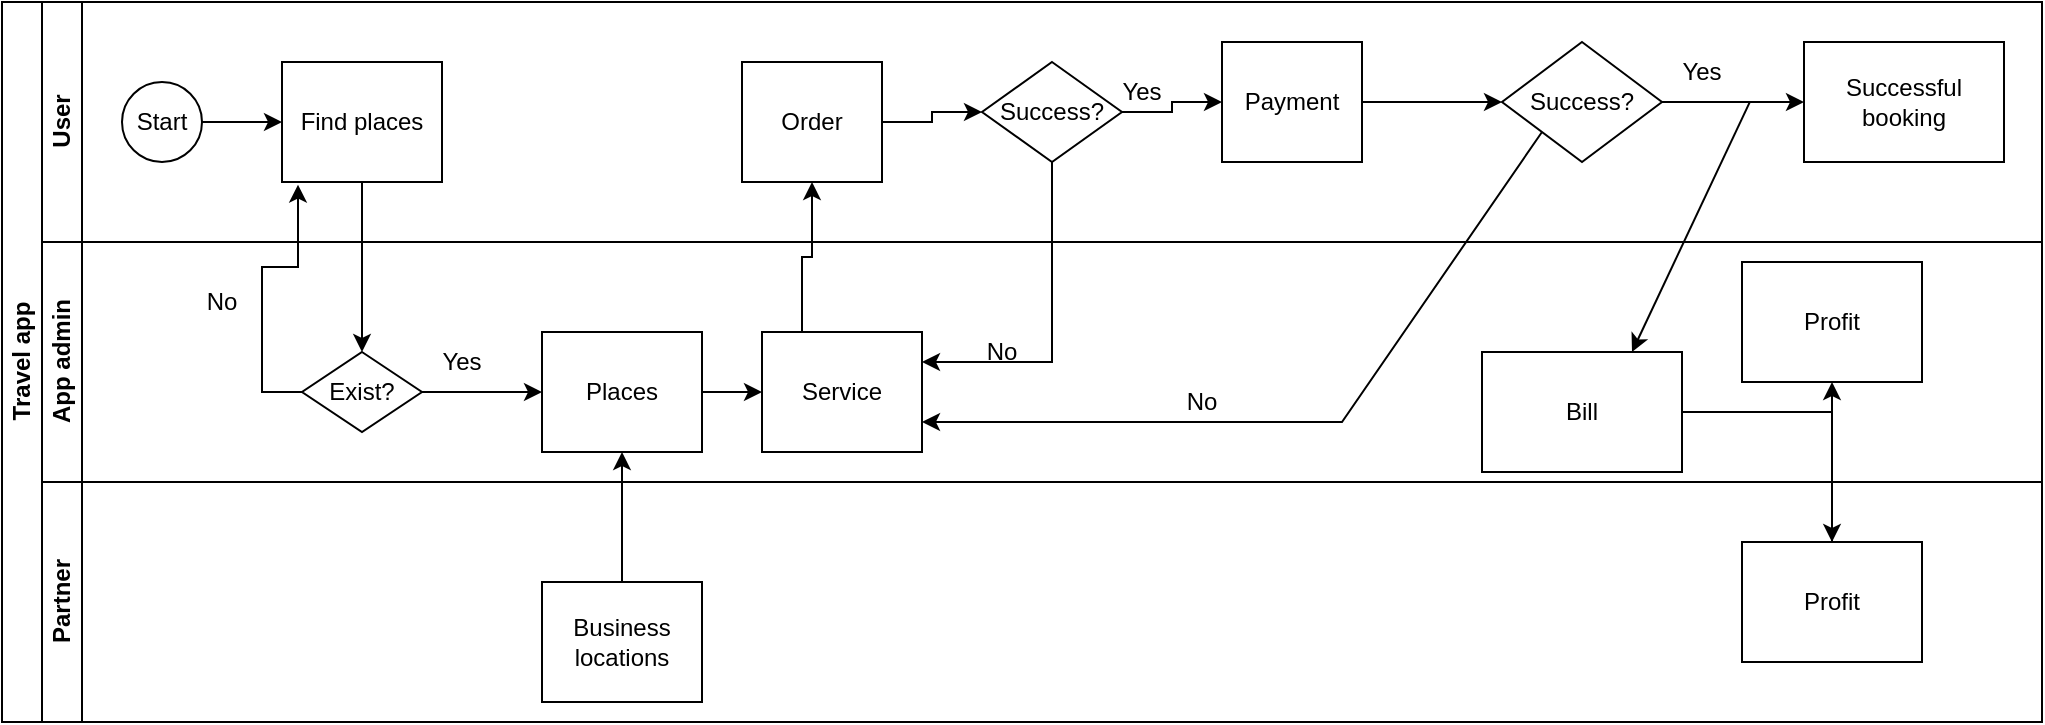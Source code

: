 <mxfile version="20.8.21" type="github">
  <diagram id="prtHgNgQTEPvFCAcTncT" name="Page-1">
    <mxGraphModel dx="1216" dy="544" grid="1" gridSize="10" guides="1" tooltips="1" connect="1" arrows="1" fold="1" page="1" pageScale="1" pageWidth="827" pageHeight="1169" math="0" shadow="0">
      <root>
        <mxCell id="0" />
        <mxCell id="1" parent="0" />
        <mxCell id="dNxyNK7c78bLwvsdeMH5-19" value="Travel app" style="swimlane;html=1;childLayout=stackLayout;resizeParent=1;resizeParentMax=0;horizontal=0;startSize=20;horizontalStack=0;" parent="1" vertex="1">
          <mxGeometry x="240" y="130" width="1020" height="360" as="geometry" />
        </mxCell>
        <mxCell id="dNxyNK7c78bLwvsdeMH5-20" value="User" style="swimlane;html=1;startSize=20;horizontal=0;" parent="dNxyNK7c78bLwvsdeMH5-19" vertex="1">
          <mxGeometry x="20" width="1000" height="120" as="geometry" />
        </mxCell>
        <mxCell id="dNxyNK7c78bLwvsdeMH5-25" value="" style="edgeStyle=orthogonalEdgeStyle;rounded=0;orthogonalLoop=1;jettySize=auto;html=1;" parent="dNxyNK7c78bLwvsdeMH5-20" source="dNxyNK7c78bLwvsdeMH5-23" target="dNxyNK7c78bLwvsdeMH5-24" edge="1">
          <mxGeometry relative="1" as="geometry" />
        </mxCell>
        <mxCell id="dNxyNK7c78bLwvsdeMH5-23" value="" style="ellipse;whiteSpace=wrap;html=1;" parent="dNxyNK7c78bLwvsdeMH5-20" vertex="1">
          <mxGeometry x="40" y="40" width="40" height="40" as="geometry" />
        </mxCell>
        <mxCell id="dNxyNK7c78bLwvsdeMH5-24" value="Find places" style="rounded=0;whiteSpace=wrap;html=1;fontFamily=Helvetica;fontSize=12;fontColor=#000000;align=center;" parent="dNxyNK7c78bLwvsdeMH5-20" vertex="1">
          <mxGeometry x="120" y="30" width="80" height="60" as="geometry" />
        </mxCell>
        <mxCell id="Ngkbx_bsK8gu2P1jllVb-1" value="Start" style="text;html=1;strokeColor=none;fillColor=none;align=center;verticalAlign=middle;whiteSpace=wrap;rounded=0;" parent="dNxyNK7c78bLwvsdeMH5-20" vertex="1">
          <mxGeometry x="30" y="45" width="60" height="30" as="geometry" />
        </mxCell>
        <mxCell id="Ngkbx_bsK8gu2P1jllVb-24" style="edgeStyle=orthogonalEdgeStyle;rounded=0;orthogonalLoop=1;jettySize=auto;html=1;exitX=1;exitY=0.5;exitDx=0;exitDy=0;entryX=0;entryY=0.5;entryDx=0;entryDy=0;" parent="dNxyNK7c78bLwvsdeMH5-20" source="Ngkbx_bsK8gu2P1jllVb-13" target="Ngkbx_bsK8gu2P1jllVb-23" edge="1">
          <mxGeometry relative="1" as="geometry" />
        </mxCell>
        <mxCell id="Ngkbx_bsK8gu2P1jllVb-13" value="Payment" style="rounded=0;whiteSpace=wrap;html=1;" parent="dNxyNK7c78bLwvsdeMH5-20" vertex="1">
          <mxGeometry x="590" y="20" width="70" height="60" as="geometry" />
        </mxCell>
        <mxCell id="Ngkbx_bsK8gu2P1jllVb-27" style="edgeStyle=orthogonalEdgeStyle;rounded=0;orthogonalLoop=1;jettySize=auto;html=1;exitX=1;exitY=0.5;exitDx=0;exitDy=0;entryX=0;entryY=0.5;entryDx=0;entryDy=0;" parent="dNxyNK7c78bLwvsdeMH5-20" source="Ngkbx_bsK8gu2P1jllVb-23" target="Ngkbx_bsK8gu2P1jllVb-25" edge="1">
          <mxGeometry relative="1" as="geometry" />
        </mxCell>
        <mxCell id="Ngkbx_bsK8gu2P1jllVb-23" value="Success?" style="rhombus;whiteSpace=wrap;html=1;" parent="dNxyNK7c78bLwvsdeMH5-20" vertex="1">
          <mxGeometry x="730" y="20" width="80" height="60" as="geometry" />
        </mxCell>
        <mxCell id="Ngkbx_bsK8gu2P1jllVb-25" value="Successful booking" style="rounded=0;whiteSpace=wrap;html=1;" parent="dNxyNK7c78bLwvsdeMH5-20" vertex="1">
          <mxGeometry x="881" y="20" width="100" height="60" as="geometry" />
        </mxCell>
        <mxCell id="Ngkbx_bsK8gu2P1jllVb-28" style="edgeStyle=orthogonalEdgeStyle;rounded=0;orthogonalLoop=1;jettySize=auto;html=1;exitX=0.5;exitY=1;exitDx=0;exitDy=0;" parent="dNxyNK7c78bLwvsdeMH5-20" source="Ngkbx_bsK8gu2P1jllVb-23" target="Ngkbx_bsK8gu2P1jllVb-23" edge="1">
          <mxGeometry relative="1" as="geometry" />
        </mxCell>
        <mxCell id="ZBHPZ6PSYdRr-Ljis9GF-8" style="edgeStyle=orthogonalEdgeStyle;rounded=0;orthogonalLoop=1;jettySize=auto;html=1;exitX=1;exitY=0.5;exitDx=0;exitDy=0;entryX=0;entryY=0.5;entryDx=0;entryDy=0;" edge="1" parent="dNxyNK7c78bLwvsdeMH5-20" source="ZBHPZ6PSYdRr-Ljis9GF-2" target="ZBHPZ6PSYdRr-Ljis9GF-7">
          <mxGeometry relative="1" as="geometry" />
        </mxCell>
        <mxCell id="ZBHPZ6PSYdRr-Ljis9GF-2" value="Order" style="rounded=0;whiteSpace=wrap;html=1;" vertex="1" parent="dNxyNK7c78bLwvsdeMH5-20">
          <mxGeometry x="350" y="30" width="70" height="60" as="geometry" />
        </mxCell>
        <mxCell id="ZBHPZ6PSYdRr-Ljis9GF-9" style="edgeStyle=orthogonalEdgeStyle;rounded=0;orthogonalLoop=1;jettySize=auto;html=1;exitX=1;exitY=0.5;exitDx=0;exitDy=0;entryX=0;entryY=0.5;entryDx=0;entryDy=0;" edge="1" parent="dNxyNK7c78bLwvsdeMH5-20" source="ZBHPZ6PSYdRr-Ljis9GF-7" target="Ngkbx_bsK8gu2P1jllVb-13">
          <mxGeometry relative="1" as="geometry" />
        </mxCell>
        <mxCell id="ZBHPZ6PSYdRr-Ljis9GF-7" value="Success?" style="rhombus;whiteSpace=wrap;html=1;" vertex="1" parent="dNxyNK7c78bLwvsdeMH5-20">
          <mxGeometry x="470" y="30" width="70" height="50" as="geometry" />
        </mxCell>
        <mxCell id="ZBHPZ6PSYdRr-Ljis9GF-10" value="Yes" style="text;html=1;strokeColor=none;fillColor=none;align=center;verticalAlign=middle;whiteSpace=wrap;rounded=0;" vertex="1" parent="dNxyNK7c78bLwvsdeMH5-20">
          <mxGeometry x="520" y="30" width="60" height="30" as="geometry" />
        </mxCell>
        <mxCell id="ZBHPZ6PSYdRr-Ljis9GF-14" value="Yes" style="text;html=1;strokeColor=none;fillColor=none;align=center;verticalAlign=middle;whiteSpace=wrap;rounded=0;" vertex="1" parent="dNxyNK7c78bLwvsdeMH5-20">
          <mxGeometry x="800" y="20" width="60" height="30" as="geometry" />
        </mxCell>
        <mxCell id="dNxyNK7c78bLwvsdeMH5-21" value="App admin" style="swimlane;html=1;startSize=20;horizontal=0;" parent="dNxyNK7c78bLwvsdeMH5-19" vertex="1">
          <mxGeometry x="20" y="120" width="1000" height="120" as="geometry" />
        </mxCell>
        <mxCell id="dNxyNK7c78bLwvsdeMH5-26" value="Places" style="rounded=0;whiteSpace=wrap;html=1;fontFamily=Helvetica;fontSize=12;fontColor=#000000;align=center;" parent="dNxyNK7c78bLwvsdeMH5-21" vertex="1">
          <mxGeometry x="250" y="45" width="80" height="60" as="geometry" />
        </mxCell>
        <mxCell id="dNxyNK7c78bLwvsdeMH5-30" value="Service" style="rounded=0;whiteSpace=wrap;html=1;fontFamily=Helvetica;fontSize=12;fontColor=#000000;align=center;" parent="dNxyNK7c78bLwvsdeMH5-21" vertex="1">
          <mxGeometry x="360" y="45" width="80" height="60" as="geometry" />
        </mxCell>
        <mxCell id="Ngkbx_bsK8gu2P1jllVb-7" value="" style="endArrow=classic;html=1;rounded=0;exitX=1;exitY=0.5;exitDx=0;exitDy=0;entryX=0;entryY=0.5;entryDx=0;entryDy=0;" parent="dNxyNK7c78bLwvsdeMH5-21" source="dNxyNK7c78bLwvsdeMH5-26" target="dNxyNK7c78bLwvsdeMH5-30" edge="1">
          <mxGeometry width="50" height="50" relative="1" as="geometry">
            <mxPoint x="230" y="40" as="sourcePoint" />
            <mxPoint x="280" y="-10" as="targetPoint" />
          </mxGeometry>
        </mxCell>
        <mxCell id="Ngkbx_bsK8gu2P1jllVb-19" style="edgeStyle=orthogonalEdgeStyle;rounded=0;orthogonalLoop=1;jettySize=auto;html=1;exitX=1;exitY=0.5;exitDx=0;exitDy=0;entryX=0;entryY=0.5;entryDx=0;entryDy=0;" parent="dNxyNK7c78bLwvsdeMH5-21" source="Ngkbx_bsK8gu2P1jllVb-8" target="dNxyNK7c78bLwvsdeMH5-26" edge="1">
          <mxGeometry relative="1" as="geometry" />
        </mxCell>
        <mxCell id="Ngkbx_bsK8gu2P1jllVb-8" value="Exist?" style="rhombus;whiteSpace=wrap;html=1;" parent="dNxyNK7c78bLwvsdeMH5-21" vertex="1">
          <mxGeometry x="130" y="55" width="60" height="40" as="geometry" />
        </mxCell>
        <mxCell id="Ngkbx_bsK8gu2P1jllVb-31" value="Profit" style="rounded=0;whiteSpace=wrap;html=1;" parent="dNxyNK7c78bLwvsdeMH5-21" vertex="1">
          <mxGeometry x="850" y="10" width="90" height="60" as="geometry" />
        </mxCell>
        <mxCell id="ZBHPZ6PSYdRr-Ljis9GF-1" value="Yes" style="text;html=1;strokeColor=none;fillColor=none;align=center;verticalAlign=middle;whiteSpace=wrap;rounded=0;" vertex="1" parent="dNxyNK7c78bLwvsdeMH5-21">
          <mxGeometry x="180" y="45" width="60" height="30" as="geometry" />
        </mxCell>
        <mxCell id="Ngkbx_bsK8gu2P1jllVb-29" value="Bill" style="rounded=0;whiteSpace=wrap;html=1;" parent="dNxyNK7c78bLwvsdeMH5-21" vertex="1">
          <mxGeometry x="720" y="55" width="100" height="60" as="geometry" />
        </mxCell>
        <mxCell id="ZBHPZ6PSYdRr-Ljis9GF-4" value="No" style="text;html=1;strokeColor=none;fillColor=none;align=center;verticalAlign=middle;whiteSpace=wrap;rounded=0;" vertex="1" parent="dNxyNK7c78bLwvsdeMH5-21">
          <mxGeometry x="60" y="15" width="60" height="30" as="geometry" />
        </mxCell>
        <mxCell id="ZBHPZ6PSYdRr-Ljis9GF-13" value="No" style="text;html=1;strokeColor=none;fillColor=none;align=center;verticalAlign=middle;whiteSpace=wrap;rounded=0;" vertex="1" parent="dNxyNK7c78bLwvsdeMH5-21">
          <mxGeometry x="450" y="40" width="60" height="30" as="geometry" />
        </mxCell>
        <mxCell id="ZBHPZ6PSYdRr-Ljis9GF-17" value="No" style="text;html=1;strokeColor=none;fillColor=none;align=center;verticalAlign=middle;whiteSpace=wrap;rounded=0;" vertex="1" parent="dNxyNK7c78bLwvsdeMH5-21">
          <mxGeometry x="550" y="65" width="60" height="30" as="geometry" />
        </mxCell>
        <mxCell id="dNxyNK7c78bLwvsdeMH5-22" value="Partner" style="swimlane;html=1;startSize=20;horizontal=0;" parent="dNxyNK7c78bLwvsdeMH5-19" vertex="1">
          <mxGeometry x="20" y="240" width="1000" height="120" as="geometry" />
        </mxCell>
        <mxCell id="dNxyNK7c78bLwvsdeMH5-34" value="Business locations" style="rounded=0;whiteSpace=wrap;html=1;fontFamily=Helvetica;fontSize=12;fontColor=#000000;align=center;" parent="dNxyNK7c78bLwvsdeMH5-22" vertex="1">
          <mxGeometry x="250" y="50" width="80" height="60" as="geometry" />
        </mxCell>
        <mxCell id="Ngkbx_bsK8gu2P1jllVb-32" value="Profit" style="rounded=0;whiteSpace=wrap;html=1;" parent="dNxyNK7c78bLwvsdeMH5-22" vertex="1">
          <mxGeometry x="850" y="30" width="90" height="60" as="geometry" />
        </mxCell>
        <mxCell id="Ngkbx_bsK8gu2P1jllVb-10" style="edgeStyle=orthogonalEdgeStyle;rounded=0;orthogonalLoop=1;jettySize=auto;html=1;exitX=0.5;exitY=1;exitDx=0;exitDy=0;entryX=0.5;entryY=0;entryDx=0;entryDy=0;" parent="dNxyNK7c78bLwvsdeMH5-19" source="dNxyNK7c78bLwvsdeMH5-24" target="Ngkbx_bsK8gu2P1jllVb-8" edge="1">
          <mxGeometry relative="1" as="geometry" />
        </mxCell>
        <mxCell id="Ngkbx_bsK8gu2P1jllVb-22" style="edgeStyle=orthogonalEdgeStyle;rounded=0;orthogonalLoop=1;jettySize=auto;html=1;exitX=0.5;exitY=0;exitDx=0;exitDy=0;entryX=0.5;entryY=1;entryDx=0;entryDy=0;" parent="dNxyNK7c78bLwvsdeMH5-19" source="dNxyNK7c78bLwvsdeMH5-34" target="dNxyNK7c78bLwvsdeMH5-26" edge="1">
          <mxGeometry relative="1" as="geometry" />
        </mxCell>
        <mxCell id="Ngkbx_bsK8gu2P1jllVb-34" style="edgeStyle=orthogonalEdgeStyle;rounded=0;orthogonalLoop=1;jettySize=auto;html=1;exitX=0.5;exitY=0;exitDx=0;exitDy=0;entryX=0.5;entryY=1;entryDx=0;entryDy=0;" parent="dNxyNK7c78bLwvsdeMH5-19" source="Ngkbx_bsK8gu2P1jllVb-32" target="Ngkbx_bsK8gu2P1jllVb-31" edge="1">
          <mxGeometry relative="1" as="geometry" />
        </mxCell>
        <mxCell id="Ngkbx_bsK8gu2P1jllVb-33" style="edgeStyle=orthogonalEdgeStyle;rounded=0;orthogonalLoop=1;jettySize=auto;html=1;exitX=1;exitY=0.5;exitDx=0;exitDy=0;" parent="dNxyNK7c78bLwvsdeMH5-19" source="Ngkbx_bsK8gu2P1jllVb-29" target="Ngkbx_bsK8gu2P1jllVb-32" edge="1">
          <mxGeometry relative="1" as="geometry" />
        </mxCell>
        <mxCell id="ZBHPZ6PSYdRr-Ljis9GF-3" style="edgeStyle=orthogonalEdgeStyle;rounded=0;orthogonalLoop=1;jettySize=auto;html=1;exitX=0;exitY=0.5;exitDx=0;exitDy=0;entryX=0.1;entryY=1.022;entryDx=0;entryDy=0;entryPerimeter=0;" edge="1" parent="dNxyNK7c78bLwvsdeMH5-19" source="Ngkbx_bsK8gu2P1jllVb-8" target="dNxyNK7c78bLwvsdeMH5-24">
          <mxGeometry relative="1" as="geometry" />
        </mxCell>
        <mxCell id="ZBHPZ6PSYdRr-Ljis9GF-6" style="edgeStyle=orthogonalEdgeStyle;rounded=0;orthogonalLoop=1;jettySize=auto;html=1;exitX=0.25;exitY=0;exitDx=0;exitDy=0;entryX=0.5;entryY=1;entryDx=0;entryDy=0;" edge="1" parent="dNxyNK7c78bLwvsdeMH5-19" source="dNxyNK7c78bLwvsdeMH5-30" target="ZBHPZ6PSYdRr-Ljis9GF-2">
          <mxGeometry relative="1" as="geometry" />
        </mxCell>
        <mxCell id="ZBHPZ6PSYdRr-Ljis9GF-12" style="edgeStyle=orthogonalEdgeStyle;rounded=0;orthogonalLoop=1;jettySize=auto;html=1;exitX=0.5;exitY=1;exitDx=0;exitDy=0;entryX=1;entryY=0.25;entryDx=0;entryDy=0;" edge="1" parent="dNxyNK7c78bLwvsdeMH5-19" source="ZBHPZ6PSYdRr-Ljis9GF-7" target="dNxyNK7c78bLwvsdeMH5-30">
          <mxGeometry relative="1" as="geometry" />
        </mxCell>
        <mxCell id="ZBHPZ6PSYdRr-Ljis9GF-15" value="" style="endArrow=classic;html=1;rounded=0;exitX=0.901;exitY=0.989;exitDx=0;exitDy=0;exitPerimeter=0;entryX=0.75;entryY=0;entryDx=0;entryDy=0;" edge="1" parent="dNxyNK7c78bLwvsdeMH5-19" source="ZBHPZ6PSYdRr-Ljis9GF-14" target="Ngkbx_bsK8gu2P1jllVb-29">
          <mxGeometry width="50" height="50" relative="1" as="geometry">
            <mxPoint x="710" y="140" as="sourcePoint" />
            <mxPoint x="760" y="90" as="targetPoint" />
          </mxGeometry>
        </mxCell>
        <mxCell id="ZBHPZ6PSYdRr-Ljis9GF-16" value="" style="endArrow=classic;html=1;rounded=0;exitX=0;exitY=1;exitDx=0;exitDy=0;entryX=1;entryY=0.75;entryDx=0;entryDy=0;" edge="1" parent="dNxyNK7c78bLwvsdeMH5-19" source="Ngkbx_bsK8gu2P1jllVb-23" target="dNxyNK7c78bLwvsdeMH5-30">
          <mxGeometry width="50" height="50" relative="1" as="geometry">
            <mxPoint x="470" y="200" as="sourcePoint" />
            <mxPoint x="520" y="150" as="targetPoint" />
            <Array as="points">
              <mxPoint x="670" y="210" />
            </Array>
          </mxGeometry>
        </mxCell>
      </root>
    </mxGraphModel>
  </diagram>
</mxfile>
